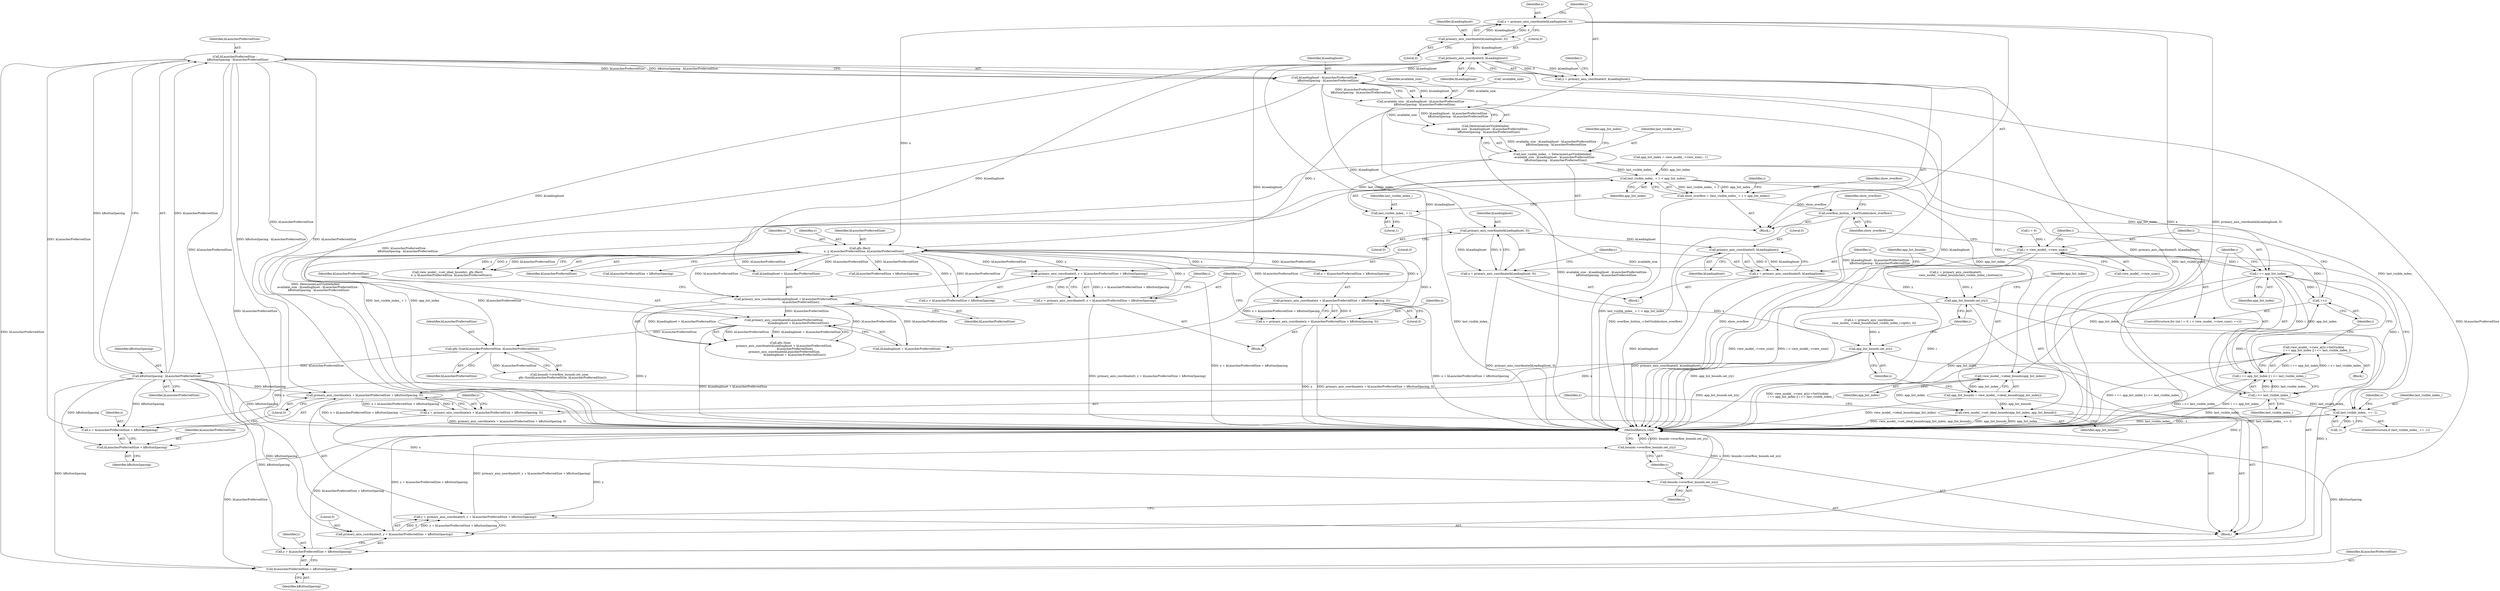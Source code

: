digraph "1_Chrome_3475f5e448ddf5e48888f3d0563245cc46e3c98b_0@API" {
"1000191" [label="(Call,kLauncherPreferredSize -\n       kButtonSpacing - kLauncherPreferredSize)"];
"1000193" [label="(Call,kButtonSpacing - kLauncherPreferredSize)"];
"1000181" [label="(Call,gfx::Size(kLauncherPreferredSize, kLauncherPreferredSize))"];
"1000175" [label="(Call,primary_axis_coordinate(kLauncherPreferredSize,\n                                kLeadingInset + kLauncherPreferredSize))"];
"1000170" [label="(Call,primary_axis_coordinate(kLeadingInset + kLauncherPreferredSize,\n                                 kLauncherPreferredSize))"];
"1000122" [label="(Call,primary_axis_coordinate(0, kLeadingInset))"];
"1000116" [label="(Call,primary_axis_coordinate(kLeadingInset, 0))"];
"1000138" [label="(Call,gfx::Rect(\n         x, y, kLauncherPreferredSize, kLauncherPreferredSize))"];
"1000143" [label="(Call,x = primary_axis_coordinate(x + kLauncherPreferredSize + kButtonSpacing, 0))"];
"1000145" [label="(Call,primary_axis_coordinate(x + kLauncherPreferredSize + kButtonSpacing, 0))"];
"1000114" [label="(Call,x = primary_axis_coordinate(kLeadingInset, 0))"];
"1000120" [label="(Call,y = primary_axis_coordinate(0, kLeadingInset))"];
"1000152" [label="(Call,y = primary_axis_coordinate(0, y + kLauncherPreferredSize + kButtonSpacing))"];
"1000154" [label="(Call,primary_axis_coordinate(0, y + kLauncherPreferredSize + kButtonSpacing))"];
"1000189" [label="(Call,kLeadingInset - kLauncherPreferredSize -\n       kButtonSpacing - kLauncherPreferredSize)"];
"1000187" [label="(Call,available_size - kLeadingInset - kLauncherPreferredSize -\n       kButtonSpacing - kLauncherPreferredSize)"];
"1000186" [label="(Call,DetermineLastVisibleIndex(\n      available_size - kLeadingInset - kLauncherPreferredSize -\n       kButtonSpacing - kLauncherPreferredSize))"];
"1000184" [label="(Call,last_visible_index_ = DetermineLastVisibleIndex(\n      available_size - kLeadingInset - kLauncherPreferredSize -\n       kButtonSpacing - kLauncherPreferredSize))"];
"1000205" [label="(Call,last_visible_index_ + 1 < app_list_index)"];
"1000203" [label="(Call,show_overflow = (last_visible_index_ + 1 < app_list_index))"];
"1000229" [label="(Call,overflow_button_->SetVisible(show_overflow))"];
"1000223" [label="(Call,i == app_list_index)"];
"1000218" [label="(Call,++i)"];
"1000215" [label="(Call,i < view_model_->view_size())"];
"1000222" [label="(Call,i == app_list_index || i <= last_visible_index_)"];
"1000221" [label="(Call,view_model_->view_at(i)->SetVisible(\n        i == app_list_index || i <= last_visible_index_))"];
"1000226" [label="(Call,i <= last_visible_index_)"];
"1000238" [label="(Call,last_visible_index_ == -1)"];
"1000268" [label="(Call,view_model_->ideal_bounds(app_list_index))"];
"1000266" [label="(Call,app_list_bounds = view_model_->ideal_bounds(app_list_index))"];
"1000274" [label="(Call,view_model_->set_ideal_bounds(app_list_index, app_list_bounds))"];
"1000206" [label="(Call,last_visible_index_ + 1)"];
"1000245" [label="(Call,primary_axis_coordinate(kLeadingInset, 0))"];
"1000243" [label="(Call,x = primary_axis_coordinate(kLeadingInset, 0))"];
"1000270" [label="(Call,app_list_bounds.set_x(x))"];
"1000279" [label="(Call,primary_axis_coordinate(x + kLauncherPreferredSize + kButtonSpacing, 0))"];
"1000277" [label="(Call,x = primary_axis_coordinate(x + kLauncherPreferredSize + kButtonSpacing, 0))"];
"1000295" [label="(Call,bounds->overflow_bounds.set_x(x))"];
"1000280" [label="(Call,x + kLauncherPreferredSize + kButtonSpacing)"];
"1000250" [label="(Call,primary_axis_coordinate(0, kLeadingInset))"];
"1000248" [label="(Call,y = primary_axis_coordinate(0, kLeadingInset))"];
"1000272" [label="(Call,app_list_bounds.set_y(y))"];
"1000288" [label="(Call,primary_axis_coordinate(0, y + kLauncherPreferredSize + kButtonSpacing))"];
"1000286" [label="(Call,y = primary_axis_coordinate(0, y + kLauncherPreferredSize + kButtonSpacing))"];
"1000297" [label="(Call,bounds->overflow_bounds.set_y(y))"];
"1000290" [label="(Call,y + kLauncherPreferredSize + kButtonSpacing)"];
"1000282" [label="(Call,kLauncherPreferredSize + kButtonSpacing)"];
"1000292" [label="(Call,kLauncherPreferredSize + kButtonSpacing)"];
"1000249" [label="(Identifier,y)"];
"1000146" [label="(Call,x + kLauncherPreferredSize + kButtonSpacing)"];
"1000145" [label="(Call,primary_axis_coordinate(x + kLauncherPreferredSize + kButtonSpacing, 0))"];
"1000242" [label="(Block,)"];
"1000193" [label="(Call,kButtonSpacing - kLauncherPreferredSize)"];
"1000183" [label="(Identifier,kLauncherPreferredSize)"];
"1000186" [label="(Call,DetermineLastVisibleIndex(\n      available_size - kLeadingInset - kLauncherPreferredSize -\n       kButtonSpacing - kLauncherPreferredSize))"];
"1000285" [label="(Literal,0)"];
"1000287" [label="(Identifier,y)"];
"1000170" [label="(Call,primary_axis_coordinate(kLeadingInset + kLauncherPreferredSize,\n                                 kLauncherPreferredSize))"];
"1000295" [label="(Call,bounds->overflow_bounds.set_x(x))"];
"1000271" [label="(Identifier,x)"];
"1000181" [label="(Call,gfx::Size(kLauncherPreferredSize, kLauncherPreferredSize))"];
"1000116" [label="(Call,primary_axis_coordinate(kLeadingInset, 0))"];
"1000134" [label="(Identifier,i)"];
"1000294" [label="(Identifier,kButtonSpacing)"];
"1000190" [label="(Identifier,kLeadingInset)"];
"1000194" [label="(Identifier,kButtonSpacing)"];
"1000281" [label="(Identifier,x)"];
"1000255" [label="(Call,x = primary_axis_coordinate(\n           view_model_->ideal_bounds(last_visible_index_).right(), 0))"];
"1000225" [label="(Identifier,app_list_index)"];
"1000276" [label="(Identifier,app_list_bounds)"];
"1000188" [label="(Identifier,available_size)"];
"1000158" [label="(Call,kLauncherPreferredSize + kButtonSpacing)"];
"1000213" [label="(Identifier,i)"];
"1000120" [label="(Call,y = primary_axis_coordinate(0, kLeadingInset))"];
"1000215" [label="(Call,i < view_model_->view_size())"];
"1000207" [label="(Identifier,last_visible_index_)"];
"1000251" [label="(Literal,0)"];
"1000205" [label="(Call,last_visible_index_ + 1 < app_list_index)"];
"1000279" [label="(Call,primary_axis_coordinate(x + kLauncherPreferredSize + kButtonSpacing, 0))"];
"1000260" [label="(Call,y = primary_axis_coordinate(0,\n           view_model_->ideal_bounds(last_visible_index_).bottom()))"];
"1000154" [label="(Call,primary_axis_coordinate(0, y + kLauncherPreferredSize + kButtonSpacing))"];
"1000139" [label="(Identifier,x)"];
"1000121" [label="(Identifier,y)"];
"1000256" [label="(Identifier,x)"];
"1000219" [label="(Identifier,i)"];
"1000283" [label="(Identifier,kLauncherPreferredSize)"];
"1000192" [label="(Identifier,kLauncherPreferredSize)"];
"1000286" [label="(Call,y = primary_axis_coordinate(0, y + kLauncherPreferredSize + kButtonSpacing))"];
"1000277" [label="(Call,x = primary_axis_coordinate(x + kLauncherPreferredSize + kButtonSpacing, 0))"];
"1000240" [label="(Call,-1)"];
"1000278" [label="(Identifier,x)"];
"1000212" [label="(Call,i = 0)"];
"1000189" [label="(Call,kLeadingInset - kLauncherPreferredSize -\n       kButtonSpacing - kLauncherPreferredSize)"];
"1000222" [label="(Call,i == app_list_index || i <= last_visible_index_)"];
"1000237" [label="(ControlStructure,if (last_visible_index_ == -1))"];
"1000296" [label="(Identifier,x)"];
"1000284" [label="(Identifier,kButtonSpacing)"];
"1000175" [label="(Call,primary_axis_coordinate(kLauncherPreferredSize,\n                                kLeadingInset + kLauncherPreferredSize))"];
"1000206" [label="(Call,last_visible_index_ + 1)"];
"1000245" [label="(Call,primary_axis_coordinate(kLeadingInset, 0))"];
"1000269" [label="(Identifier,app_list_index)"];
"1000226" [label="(Call,i <= last_visible_index_)"];
"1000273" [label="(Identifier,y)"];
"1000230" [label="(Identifier,show_overflow)"];
"1000297" [label="(Call,bounds->overflow_bounds.set_y(y))"];
"1000292" [label="(Call,kLauncherPreferredSize + kButtonSpacing)"];
"1000138" [label="(Call,gfx::Rect(\n         x, y, kLauncherPreferredSize, kLauncherPreferredSize))"];
"1000252" [label="(Identifier,kLeadingInset)"];
"1000229" [label="(Call,overflow_button_->SetVisible(show_overflow))"];
"1000223" [label="(Call,i == app_list_index)"];
"1000153" [label="(Identifier,y)"];
"1000156" [label="(Call,y + kLauncherPreferredSize + kButtonSpacing)"];
"1000291" [label="(Identifier,y)"];
"1000110" [label="(Call,!available_size)"];
"1000210" [label="(ControlStructure,for (int i = 0; i < view_model_->view_size(); ++i))"];
"1000182" [label="(Identifier,kLauncherPreferredSize)"];
"1000290" [label="(Call,y + kLauncherPreferredSize + kButtonSpacing)"];
"1000187" [label="(Call,available_size - kLeadingInset - kLauncherPreferredSize -\n       kButtonSpacing - kLauncherPreferredSize)"];
"1000270" [label="(Call,app_list_bounds.set_x(x))"];
"1000123" [label="(Literal,0)"];
"1000140" [label="(Identifier,y)"];
"1000185" [label="(Identifier,last_visible_index_)"];
"1000232" [label="(Identifier,show_overflow)"];
"1000209" [label="(Identifier,app_list_index)"];
"1000221" [label="(Call,view_model_->view_at(i)->SetVisible(\n        i == app_list_index || i <= last_visible_index_))"];
"1000282" [label="(Call,kLauncherPreferredSize + kButtonSpacing)"];
"1000122" [label="(Call,primary_axis_coordinate(0, kLeadingInset))"];
"1000155" [label="(Literal,0)"];
"1000247" [label="(Literal,0)"];
"1000204" [label="(Identifier,show_overflow)"];
"1000144" [label="(Identifier,x)"];
"1000218" [label="(Call,++i)"];
"1000124" [label="(Identifier,kLeadingInset)"];
"1000136" [label="(Call,view_model_->set_ideal_bounds(i, gfx::Rect(\n         x, y, kLauncherPreferredSize, kLauncherPreferredSize)))"];
"1000177" [label="(Call,kLeadingInset + kLauncherPreferredSize)"];
"1000143" [label="(Call,x = primary_axis_coordinate(x + kLauncherPreferredSize + kButtonSpacing, 0))"];
"1000293" [label="(Identifier,kLauncherPreferredSize)"];
"1000184" [label="(Call,last_visible_index_ = DetermineLastVisibleIndex(\n      available_size - kLeadingInset - kLauncherPreferredSize -\n       kButtonSpacing - kLauncherPreferredSize))"];
"1000195" [label="(Identifier,kLauncherPreferredSize)"];
"1000174" [label="(Identifier,kLauncherPreferredSize)"];
"1000208" [label="(Literal,1)"];
"1000128" [label="(Identifier,i)"];
"1000267" [label="(Identifier,app_list_bounds)"];
"1000274" [label="(Call,view_model_->set_ideal_bounds(app_list_index, app_list_bounds))"];
"1000298" [label="(Identifier,y)"];
"1000171" [label="(Call,kLeadingInset + kLauncherPreferredSize)"];
"1000191" [label="(Call,kLauncherPreferredSize -\n       kButtonSpacing - kLauncherPreferredSize)"];
"1000238" [label="(Call,last_visible_index_ == -1)"];
"1000246" [label="(Identifier,kLeadingInset)"];
"1000151" [label="(Literal,0)"];
"1000216" [label="(Identifier,i)"];
"1000280" [label="(Call,x + kLauncherPreferredSize + kButtonSpacing)"];
"1000141" [label="(Identifier,kLauncherPreferredSize)"];
"1000239" [label="(Identifier,last_visible_index_)"];
"1000272" [label="(Call,app_list_bounds.set_y(y))"];
"1000118" [label="(Literal,0)"];
"1000266" [label="(Call,app_list_bounds = view_model_->ideal_bounds(app_list_index))"];
"1000228" [label="(Identifier,last_visible_index_)"];
"1000268" [label="(Call,view_model_->ideal_bounds(app_list_index))"];
"1000203" [label="(Call,show_overflow = (last_visible_index_ + 1 < app_list_index))"];
"1000142" [label="(Identifier,kLauncherPreferredSize)"];
"1000115" [label="(Identifier,x)"];
"1000224" [label="(Identifier,i)"];
"1000233" [label="(Block,)"];
"1000244" [label="(Identifier,x)"];
"1000197" [label="(Call,app_list_index = view_model_->view_size() - 1)"];
"1000248" [label="(Call,y = primary_axis_coordinate(0, kLeadingInset))"];
"1000250" [label="(Call,primary_axis_coordinate(0, kLeadingInset))"];
"1000176" [label="(Identifier,kLauncherPreferredSize)"];
"1000288" [label="(Call,primary_axis_coordinate(0, y + kLauncherPreferredSize + kButtonSpacing))"];
"1000152" [label="(Call,y = primary_axis_coordinate(0, y + kLauncherPreferredSize + kButtonSpacing))"];
"1000114" [label="(Call,x = primary_axis_coordinate(kLeadingInset, 0))"];
"1000275" [label="(Identifier,app_list_index)"];
"1000299" [label="(MethodReturn,void)"];
"1000243" [label="(Call,x = primary_axis_coordinate(kLeadingInset, 0))"];
"1000180" [label="(Call,bounds->overflow_bounds.set_size(\n       gfx::Size(kLauncherPreferredSize, kLauncherPreferredSize)))"];
"1000148" [label="(Call,kLauncherPreferredSize + kButtonSpacing)"];
"1000198" [label="(Identifier,app_list_index)"];
"1000117" [label="(Identifier,kLeadingInset)"];
"1000135" [label="(Block,)"];
"1000289" [label="(Literal,0)"];
"1000227" [label="(Identifier,i)"];
"1000220" [label="(Block,)"];
"1000169" [label="(Call,gfx::Size(\n        primary_axis_coordinate(kLeadingInset + kLauncherPreferredSize,\n                                 kLauncherPreferredSize),\n         primary_axis_coordinate(kLauncherPreferredSize,\n                                kLeadingInset + kLauncherPreferredSize)))"];
"1000102" [label="(Block,)"];
"1000217" [label="(Call,view_model_->view_size())"];
"1000191" -> "1000189"  [label="AST: "];
"1000191" -> "1000193"  [label="CFG: "];
"1000192" -> "1000191"  [label="AST: "];
"1000193" -> "1000191"  [label="AST: "];
"1000189" -> "1000191"  [label="CFG: "];
"1000191" -> "1000299"  [label="DDG: kButtonSpacing - kLauncherPreferredSize"];
"1000191" -> "1000299"  [label="DDG: kLauncherPreferredSize"];
"1000191" -> "1000189"  [label="DDG: kLauncherPreferredSize"];
"1000191" -> "1000189"  [label="DDG: kButtonSpacing - kLauncherPreferredSize"];
"1000193" -> "1000191"  [label="DDG: kLauncherPreferredSize"];
"1000193" -> "1000191"  [label="DDG: kButtonSpacing"];
"1000191" -> "1000279"  [label="DDG: kLauncherPreferredSize"];
"1000191" -> "1000280"  [label="DDG: kLauncherPreferredSize"];
"1000191" -> "1000282"  [label="DDG: kLauncherPreferredSize"];
"1000191" -> "1000288"  [label="DDG: kLauncherPreferredSize"];
"1000191" -> "1000290"  [label="DDG: kLauncherPreferredSize"];
"1000191" -> "1000292"  [label="DDG: kLauncherPreferredSize"];
"1000193" -> "1000195"  [label="CFG: "];
"1000194" -> "1000193"  [label="AST: "];
"1000195" -> "1000193"  [label="AST: "];
"1000193" -> "1000299"  [label="DDG: kButtonSpacing"];
"1000181" -> "1000193"  [label="DDG: kLauncherPreferredSize"];
"1000193" -> "1000279"  [label="DDG: kButtonSpacing"];
"1000193" -> "1000280"  [label="DDG: kButtonSpacing"];
"1000193" -> "1000282"  [label="DDG: kButtonSpacing"];
"1000193" -> "1000288"  [label="DDG: kButtonSpacing"];
"1000193" -> "1000290"  [label="DDG: kButtonSpacing"];
"1000193" -> "1000292"  [label="DDG: kButtonSpacing"];
"1000181" -> "1000180"  [label="AST: "];
"1000181" -> "1000183"  [label="CFG: "];
"1000182" -> "1000181"  [label="AST: "];
"1000183" -> "1000181"  [label="AST: "];
"1000180" -> "1000181"  [label="CFG: "];
"1000181" -> "1000180"  [label="DDG: kLauncherPreferredSize"];
"1000175" -> "1000181"  [label="DDG: kLauncherPreferredSize"];
"1000138" -> "1000181"  [label="DDG: kLauncherPreferredSize"];
"1000175" -> "1000169"  [label="AST: "];
"1000175" -> "1000177"  [label="CFG: "];
"1000176" -> "1000175"  [label="AST: "];
"1000177" -> "1000175"  [label="AST: "];
"1000169" -> "1000175"  [label="CFG: "];
"1000175" -> "1000299"  [label="DDG: kLeadingInset + kLauncherPreferredSize"];
"1000175" -> "1000169"  [label="DDG: kLauncherPreferredSize"];
"1000175" -> "1000169"  [label="DDG: kLeadingInset + kLauncherPreferredSize"];
"1000170" -> "1000175"  [label="DDG: kLauncherPreferredSize"];
"1000122" -> "1000175"  [label="DDG: kLeadingInset"];
"1000170" -> "1000169"  [label="AST: "];
"1000170" -> "1000174"  [label="CFG: "];
"1000171" -> "1000170"  [label="AST: "];
"1000174" -> "1000170"  [label="AST: "];
"1000176" -> "1000170"  [label="CFG: "];
"1000170" -> "1000169"  [label="DDG: kLeadingInset + kLauncherPreferredSize"];
"1000170" -> "1000169"  [label="DDG: kLauncherPreferredSize"];
"1000122" -> "1000170"  [label="DDG: kLeadingInset"];
"1000138" -> "1000170"  [label="DDG: kLauncherPreferredSize"];
"1000170" -> "1000177"  [label="DDG: kLauncherPreferredSize"];
"1000122" -> "1000120"  [label="AST: "];
"1000122" -> "1000124"  [label="CFG: "];
"1000123" -> "1000122"  [label="AST: "];
"1000124" -> "1000122"  [label="AST: "];
"1000120" -> "1000122"  [label="CFG: "];
"1000122" -> "1000120"  [label="DDG: 0"];
"1000122" -> "1000120"  [label="DDG: kLeadingInset"];
"1000116" -> "1000122"  [label="DDG: kLeadingInset"];
"1000122" -> "1000171"  [label="DDG: kLeadingInset"];
"1000122" -> "1000177"  [label="DDG: kLeadingInset"];
"1000122" -> "1000189"  [label="DDG: kLeadingInset"];
"1000116" -> "1000114"  [label="AST: "];
"1000116" -> "1000118"  [label="CFG: "];
"1000117" -> "1000116"  [label="AST: "];
"1000118" -> "1000116"  [label="AST: "];
"1000114" -> "1000116"  [label="CFG: "];
"1000116" -> "1000114"  [label="DDG: kLeadingInset"];
"1000116" -> "1000114"  [label="DDG: 0"];
"1000138" -> "1000136"  [label="AST: "];
"1000138" -> "1000142"  [label="CFG: "];
"1000139" -> "1000138"  [label="AST: "];
"1000140" -> "1000138"  [label="AST: "];
"1000141" -> "1000138"  [label="AST: "];
"1000142" -> "1000138"  [label="AST: "];
"1000136" -> "1000138"  [label="CFG: "];
"1000138" -> "1000136"  [label="DDG: x"];
"1000138" -> "1000136"  [label="DDG: y"];
"1000138" -> "1000136"  [label="DDG: kLauncherPreferredSize"];
"1000143" -> "1000138"  [label="DDG: x"];
"1000114" -> "1000138"  [label="DDG: x"];
"1000120" -> "1000138"  [label="DDG: y"];
"1000152" -> "1000138"  [label="DDG: y"];
"1000138" -> "1000145"  [label="DDG: x"];
"1000138" -> "1000145"  [label="DDG: kLauncherPreferredSize"];
"1000138" -> "1000146"  [label="DDG: x"];
"1000138" -> "1000146"  [label="DDG: kLauncherPreferredSize"];
"1000138" -> "1000148"  [label="DDG: kLauncherPreferredSize"];
"1000138" -> "1000154"  [label="DDG: y"];
"1000138" -> "1000154"  [label="DDG: kLauncherPreferredSize"];
"1000138" -> "1000156"  [label="DDG: y"];
"1000138" -> "1000156"  [label="DDG: kLauncherPreferredSize"];
"1000138" -> "1000158"  [label="DDG: kLauncherPreferredSize"];
"1000138" -> "1000171"  [label="DDG: kLauncherPreferredSize"];
"1000143" -> "1000135"  [label="AST: "];
"1000143" -> "1000145"  [label="CFG: "];
"1000144" -> "1000143"  [label="AST: "];
"1000145" -> "1000143"  [label="AST: "];
"1000153" -> "1000143"  [label="CFG: "];
"1000143" -> "1000299"  [label="DDG: x"];
"1000143" -> "1000299"  [label="DDG: primary_axis_coordinate(x + kLauncherPreferredSize + kButtonSpacing, 0)"];
"1000145" -> "1000143"  [label="DDG: x + kLauncherPreferredSize + kButtonSpacing"];
"1000145" -> "1000143"  [label="DDG: 0"];
"1000145" -> "1000151"  [label="CFG: "];
"1000146" -> "1000145"  [label="AST: "];
"1000151" -> "1000145"  [label="AST: "];
"1000145" -> "1000299"  [label="DDG: x + kLauncherPreferredSize + kButtonSpacing"];
"1000114" -> "1000102"  [label="AST: "];
"1000115" -> "1000114"  [label="AST: "];
"1000121" -> "1000114"  [label="CFG: "];
"1000114" -> "1000299"  [label="DDG: x"];
"1000114" -> "1000299"  [label="DDG: primary_axis_coordinate(kLeadingInset, 0)"];
"1000120" -> "1000102"  [label="AST: "];
"1000121" -> "1000120"  [label="AST: "];
"1000128" -> "1000120"  [label="CFG: "];
"1000120" -> "1000299"  [label="DDG: y"];
"1000120" -> "1000299"  [label="DDG: primary_axis_coordinate(0, kLeadingInset)"];
"1000152" -> "1000135"  [label="AST: "];
"1000152" -> "1000154"  [label="CFG: "];
"1000153" -> "1000152"  [label="AST: "];
"1000154" -> "1000152"  [label="AST: "];
"1000134" -> "1000152"  [label="CFG: "];
"1000152" -> "1000299"  [label="DDG: y"];
"1000152" -> "1000299"  [label="DDG: primary_axis_coordinate(0, y + kLauncherPreferredSize + kButtonSpacing)"];
"1000154" -> "1000152"  [label="DDG: 0"];
"1000154" -> "1000152"  [label="DDG: y + kLauncherPreferredSize + kButtonSpacing"];
"1000154" -> "1000156"  [label="CFG: "];
"1000155" -> "1000154"  [label="AST: "];
"1000156" -> "1000154"  [label="AST: "];
"1000154" -> "1000299"  [label="DDG: y + kLauncherPreferredSize + kButtonSpacing"];
"1000189" -> "1000187"  [label="AST: "];
"1000190" -> "1000189"  [label="AST: "];
"1000187" -> "1000189"  [label="CFG: "];
"1000189" -> "1000299"  [label="DDG: kLeadingInset"];
"1000189" -> "1000299"  [label="DDG: kLauncherPreferredSize -\n       kButtonSpacing - kLauncherPreferredSize"];
"1000189" -> "1000187"  [label="DDG: kLeadingInset"];
"1000189" -> "1000187"  [label="DDG: kLauncherPreferredSize -\n       kButtonSpacing - kLauncherPreferredSize"];
"1000189" -> "1000245"  [label="DDG: kLeadingInset"];
"1000187" -> "1000186"  [label="AST: "];
"1000188" -> "1000187"  [label="AST: "];
"1000186" -> "1000187"  [label="CFG: "];
"1000187" -> "1000299"  [label="DDG: available_size"];
"1000187" -> "1000299"  [label="DDG: kLeadingInset - kLauncherPreferredSize -\n       kButtonSpacing - kLauncherPreferredSize"];
"1000187" -> "1000186"  [label="DDG: available_size"];
"1000187" -> "1000186"  [label="DDG: kLeadingInset - kLauncherPreferredSize -\n       kButtonSpacing - kLauncherPreferredSize"];
"1000110" -> "1000187"  [label="DDG: available_size"];
"1000186" -> "1000184"  [label="AST: "];
"1000184" -> "1000186"  [label="CFG: "];
"1000186" -> "1000299"  [label="DDG: available_size - kLeadingInset - kLauncherPreferredSize -\n       kButtonSpacing - kLauncherPreferredSize"];
"1000186" -> "1000184"  [label="DDG: available_size - kLeadingInset - kLauncherPreferredSize -\n       kButtonSpacing - kLauncherPreferredSize"];
"1000184" -> "1000102"  [label="AST: "];
"1000185" -> "1000184"  [label="AST: "];
"1000198" -> "1000184"  [label="CFG: "];
"1000184" -> "1000299"  [label="DDG: DetermineLastVisibleIndex(\n      available_size - kLeadingInset - kLauncherPreferredSize -\n       kButtonSpacing - kLauncherPreferredSize)"];
"1000184" -> "1000205"  [label="DDG: last_visible_index_"];
"1000184" -> "1000206"  [label="DDG: last_visible_index_"];
"1000184" -> "1000226"  [label="DDG: last_visible_index_"];
"1000184" -> "1000238"  [label="DDG: last_visible_index_"];
"1000205" -> "1000203"  [label="AST: "];
"1000205" -> "1000209"  [label="CFG: "];
"1000206" -> "1000205"  [label="AST: "];
"1000209" -> "1000205"  [label="AST: "];
"1000203" -> "1000205"  [label="CFG: "];
"1000205" -> "1000299"  [label="DDG: last_visible_index_ + 1"];
"1000205" -> "1000299"  [label="DDG: app_list_index"];
"1000205" -> "1000203"  [label="DDG: last_visible_index_ + 1"];
"1000205" -> "1000203"  [label="DDG: app_list_index"];
"1000197" -> "1000205"  [label="DDG: app_list_index"];
"1000205" -> "1000223"  [label="DDG: app_list_index"];
"1000205" -> "1000268"  [label="DDG: app_list_index"];
"1000203" -> "1000102"  [label="AST: "];
"1000204" -> "1000203"  [label="AST: "];
"1000213" -> "1000203"  [label="CFG: "];
"1000203" -> "1000299"  [label="DDG: last_visible_index_ + 1 < app_list_index"];
"1000203" -> "1000229"  [label="DDG: show_overflow"];
"1000229" -> "1000102"  [label="AST: "];
"1000229" -> "1000230"  [label="CFG: "];
"1000230" -> "1000229"  [label="AST: "];
"1000232" -> "1000229"  [label="CFG: "];
"1000229" -> "1000299"  [label="DDG: overflow_button_->SetVisible(show_overflow)"];
"1000229" -> "1000299"  [label="DDG: show_overflow"];
"1000223" -> "1000222"  [label="AST: "];
"1000223" -> "1000225"  [label="CFG: "];
"1000224" -> "1000223"  [label="AST: "];
"1000225" -> "1000223"  [label="AST: "];
"1000227" -> "1000223"  [label="CFG: "];
"1000222" -> "1000223"  [label="CFG: "];
"1000223" -> "1000299"  [label="DDG: app_list_index"];
"1000223" -> "1000218"  [label="DDG: i"];
"1000223" -> "1000222"  [label="DDG: i"];
"1000223" -> "1000222"  [label="DDG: app_list_index"];
"1000215" -> "1000223"  [label="DDG: i"];
"1000223" -> "1000226"  [label="DDG: i"];
"1000223" -> "1000268"  [label="DDG: app_list_index"];
"1000218" -> "1000210"  [label="AST: "];
"1000218" -> "1000219"  [label="CFG: "];
"1000219" -> "1000218"  [label="AST: "];
"1000216" -> "1000218"  [label="CFG: "];
"1000218" -> "1000215"  [label="DDG: i"];
"1000226" -> "1000218"  [label="DDG: i"];
"1000215" -> "1000210"  [label="AST: "];
"1000215" -> "1000217"  [label="CFG: "];
"1000216" -> "1000215"  [label="AST: "];
"1000217" -> "1000215"  [label="AST: "];
"1000224" -> "1000215"  [label="CFG: "];
"1000230" -> "1000215"  [label="CFG: "];
"1000215" -> "1000299"  [label="DDG: i"];
"1000215" -> "1000299"  [label="DDG: view_model_->view_size()"];
"1000215" -> "1000299"  [label="DDG: i < view_model_->view_size()"];
"1000212" -> "1000215"  [label="DDG: i"];
"1000222" -> "1000221"  [label="AST: "];
"1000222" -> "1000226"  [label="CFG: "];
"1000226" -> "1000222"  [label="AST: "];
"1000221" -> "1000222"  [label="CFG: "];
"1000222" -> "1000299"  [label="DDG: i <= last_visible_index_"];
"1000222" -> "1000299"  [label="DDG: i == app_list_index"];
"1000222" -> "1000221"  [label="DDG: i == app_list_index"];
"1000222" -> "1000221"  [label="DDG: i <= last_visible_index_"];
"1000226" -> "1000222"  [label="DDG: i"];
"1000226" -> "1000222"  [label="DDG: last_visible_index_"];
"1000221" -> "1000220"  [label="AST: "];
"1000219" -> "1000221"  [label="CFG: "];
"1000221" -> "1000299"  [label="DDG: view_model_->view_at(i)->SetVisible(\n        i == app_list_index || i <= last_visible_index_)"];
"1000221" -> "1000299"  [label="DDG: i == app_list_index || i <= last_visible_index_"];
"1000226" -> "1000228"  [label="CFG: "];
"1000227" -> "1000226"  [label="AST: "];
"1000228" -> "1000226"  [label="AST: "];
"1000226" -> "1000299"  [label="DDG: last_visible_index_"];
"1000226" -> "1000238"  [label="DDG: last_visible_index_"];
"1000238" -> "1000237"  [label="AST: "];
"1000238" -> "1000240"  [label="CFG: "];
"1000239" -> "1000238"  [label="AST: "];
"1000240" -> "1000238"  [label="AST: "];
"1000244" -> "1000238"  [label="CFG: "];
"1000256" -> "1000238"  [label="CFG: "];
"1000238" -> "1000299"  [label="DDG: last_visible_index_"];
"1000238" -> "1000299"  [label="DDG: -1"];
"1000238" -> "1000299"  [label="DDG: last_visible_index_ == -1"];
"1000240" -> "1000238"  [label="DDG: 1"];
"1000268" -> "1000266"  [label="AST: "];
"1000268" -> "1000269"  [label="CFG: "];
"1000269" -> "1000268"  [label="AST: "];
"1000266" -> "1000268"  [label="CFG: "];
"1000268" -> "1000266"  [label="DDG: app_list_index"];
"1000268" -> "1000274"  [label="DDG: app_list_index"];
"1000266" -> "1000233"  [label="AST: "];
"1000267" -> "1000266"  [label="AST: "];
"1000271" -> "1000266"  [label="CFG: "];
"1000266" -> "1000299"  [label="DDG: view_model_->ideal_bounds(app_list_index)"];
"1000266" -> "1000274"  [label="DDG: app_list_bounds"];
"1000274" -> "1000233"  [label="AST: "];
"1000274" -> "1000276"  [label="CFG: "];
"1000275" -> "1000274"  [label="AST: "];
"1000276" -> "1000274"  [label="AST: "];
"1000278" -> "1000274"  [label="CFG: "];
"1000274" -> "1000299"  [label="DDG: app_list_index"];
"1000274" -> "1000299"  [label="DDG: view_model_->set_ideal_bounds(app_list_index, app_list_bounds)"];
"1000274" -> "1000299"  [label="DDG: app_list_bounds"];
"1000206" -> "1000208"  [label="CFG: "];
"1000207" -> "1000206"  [label="AST: "];
"1000208" -> "1000206"  [label="AST: "];
"1000209" -> "1000206"  [label="CFG: "];
"1000206" -> "1000299"  [label="DDG: last_visible_index_"];
"1000245" -> "1000243"  [label="AST: "];
"1000245" -> "1000247"  [label="CFG: "];
"1000246" -> "1000245"  [label="AST: "];
"1000247" -> "1000245"  [label="AST: "];
"1000243" -> "1000245"  [label="CFG: "];
"1000245" -> "1000243"  [label="DDG: kLeadingInset"];
"1000245" -> "1000243"  [label="DDG: 0"];
"1000245" -> "1000250"  [label="DDG: kLeadingInset"];
"1000243" -> "1000242"  [label="AST: "];
"1000244" -> "1000243"  [label="AST: "];
"1000249" -> "1000243"  [label="CFG: "];
"1000243" -> "1000299"  [label="DDG: primary_axis_coordinate(kLeadingInset, 0)"];
"1000243" -> "1000270"  [label="DDG: x"];
"1000270" -> "1000233"  [label="AST: "];
"1000270" -> "1000271"  [label="CFG: "];
"1000271" -> "1000270"  [label="AST: "];
"1000273" -> "1000270"  [label="CFG: "];
"1000270" -> "1000299"  [label="DDG: app_list_bounds.set_x(x)"];
"1000255" -> "1000270"  [label="DDG: x"];
"1000270" -> "1000279"  [label="DDG: x"];
"1000270" -> "1000280"  [label="DDG: x"];
"1000279" -> "1000277"  [label="AST: "];
"1000279" -> "1000285"  [label="CFG: "];
"1000280" -> "1000279"  [label="AST: "];
"1000285" -> "1000279"  [label="AST: "];
"1000277" -> "1000279"  [label="CFG: "];
"1000279" -> "1000299"  [label="DDG: x + kLauncherPreferredSize + kButtonSpacing"];
"1000279" -> "1000277"  [label="DDG: x + kLauncherPreferredSize + kButtonSpacing"];
"1000279" -> "1000277"  [label="DDG: 0"];
"1000277" -> "1000233"  [label="AST: "];
"1000278" -> "1000277"  [label="AST: "];
"1000287" -> "1000277"  [label="CFG: "];
"1000277" -> "1000299"  [label="DDG: primary_axis_coordinate(x + kLauncherPreferredSize + kButtonSpacing, 0)"];
"1000277" -> "1000295"  [label="DDG: x"];
"1000295" -> "1000233"  [label="AST: "];
"1000295" -> "1000296"  [label="CFG: "];
"1000296" -> "1000295"  [label="AST: "];
"1000298" -> "1000295"  [label="CFG: "];
"1000295" -> "1000299"  [label="DDG: x"];
"1000295" -> "1000299"  [label="DDG: bounds->overflow_bounds.set_x(x)"];
"1000280" -> "1000282"  [label="CFG: "];
"1000281" -> "1000280"  [label="AST: "];
"1000282" -> "1000280"  [label="AST: "];
"1000285" -> "1000280"  [label="CFG: "];
"1000250" -> "1000248"  [label="AST: "];
"1000250" -> "1000252"  [label="CFG: "];
"1000251" -> "1000250"  [label="AST: "];
"1000252" -> "1000250"  [label="AST: "];
"1000248" -> "1000250"  [label="CFG: "];
"1000250" -> "1000299"  [label="DDG: kLeadingInset"];
"1000250" -> "1000248"  [label="DDG: 0"];
"1000250" -> "1000248"  [label="DDG: kLeadingInset"];
"1000248" -> "1000242"  [label="AST: "];
"1000249" -> "1000248"  [label="AST: "];
"1000267" -> "1000248"  [label="CFG: "];
"1000248" -> "1000299"  [label="DDG: primary_axis_coordinate(0, kLeadingInset)"];
"1000248" -> "1000272"  [label="DDG: y"];
"1000272" -> "1000233"  [label="AST: "];
"1000272" -> "1000273"  [label="CFG: "];
"1000273" -> "1000272"  [label="AST: "];
"1000275" -> "1000272"  [label="CFG: "];
"1000272" -> "1000299"  [label="DDG: app_list_bounds.set_y(y)"];
"1000260" -> "1000272"  [label="DDG: y"];
"1000272" -> "1000288"  [label="DDG: y"];
"1000272" -> "1000290"  [label="DDG: y"];
"1000288" -> "1000286"  [label="AST: "];
"1000288" -> "1000290"  [label="CFG: "];
"1000289" -> "1000288"  [label="AST: "];
"1000290" -> "1000288"  [label="AST: "];
"1000286" -> "1000288"  [label="CFG: "];
"1000288" -> "1000299"  [label="DDG: y + kLauncherPreferredSize + kButtonSpacing"];
"1000288" -> "1000286"  [label="DDG: 0"];
"1000288" -> "1000286"  [label="DDG: y + kLauncherPreferredSize + kButtonSpacing"];
"1000286" -> "1000233"  [label="AST: "];
"1000287" -> "1000286"  [label="AST: "];
"1000296" -> "1000286"  [label="CFG: "];
"1000286" -> "1000299"  [label="DDG: primary_axis_coordinate(0, y + kLauncherPreferredSize + kButtonSpacing)"];
"1000286" -> "1000297"  [label="DDG: y"];
"1000297" -> "1000233"  [label="AST: "];
"1000297" -> "1000298"  [label="CFG: "];
"1000298" -> "1000297"  [label="AST: "];
"1000299" -> "1000297"  [label="CFG: "];
"1000297" -> "1000299"  [label="DDG: y"];
"1000297" -> "1000299"  [label="DDG: bounds->overflow_bounds.set_y(y)"];
"1000290" -> "1000292"  [label="CFG: "];
"1000291" -> "1000290"  [label="AST: "];
"1000292" -> "1000290"  [label="AST: "];
"1000290" -> "1000299"  [label="DDG: kLauncherPreferredSize + kButtonSpacing"];
"1000282" -> "1000284"  [label="CFG: "];
"1000283" -> "1000282"  [label="AST: "];
"1000284" -> "1000282"  [label="AST: "];
"1000292" -> "1000294"  [label="CFG: "];
"1000293" -> "1000292"  [label="AST: "];
"1000294" -> "1000292"  [label="AST: "];
"1000292" -> "1000299"  [label="DDG: kButtonSpacing"];
"1000292" -> "1000299"  [label="DDG: kLauncherPreferredSize"];
}

